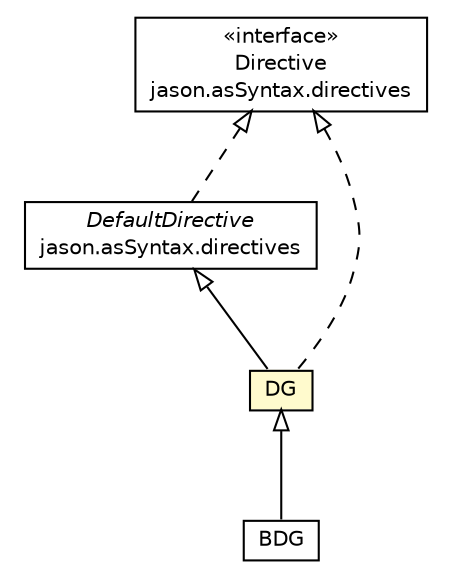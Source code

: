 #!/usr/local/bin/dot
#
# Class diagram 
# Generated by UMLGraph version R5_6 (http://www.umlgraph.org/)
#

digraph G {
	edge [fontname="Helvetica",fontsize=10,labelfontname="Helvetica",labelfontsize=10];
	node [fontname="Helvetica",fontsize=10,shape=plaintext];
	nodesep=0.25;
	ranksep=0.5;
	// jason.asSyntax.directives.Directive
	c23423 [label=<<table title="jason.asSyntax.directives.Directive" border="0" cellborder="1" cellspacing="0" cellpadding="2" port="p" href="../../directives/Directive.html">
		<tr><td><table border="0" cellspacing="0" cellpadding="1">
<tr><td align="center" balign="center"> &#171;interface&#187; </td></tr>
<tr><td align="center" balign="center"> Directive </td></tr>
<tr><td align="center" balign="center"> jason.asSyntax.directives </td></tr>
		</table></td></tr>
		</table>>, URL="../../directives/Directive.html", fontname="Helvetica", fontcolor="black", fontsize=10.0];
	// jason.asSyntax.directives.DefaultDirective
	c23424 [label=<<table title="jason.asSyntax.directives.DefaultDirective" border="0" cellborder="1" cellspacing="0" cellpadding="2" port="p" href="../../directives/DefaultDirective.html">
		<tr><td><table border="0" cellspacing="0" cellpadding="1">
<tr><td align="center" balign="center"><font face="Helvetica-Oblique"> DefaultDirective </font></td></tr>
<tr><td align="center" balign="center"> jason.asSyntax.directives </td></tr>
		</table></td></tr>
		</table>>, URL="../../directives/DefaultDirective.html", fontname="Helvetica", fontcolor="black", fontsize=10.0];
	// jason.asSyntax.patterns.goal.DG
	c23431 [label=<<table title="jason.asSyntax.patterns.goal.DG" border="0" cellborder="1" cellspacing="0" cellpadding="2" port="p" bgcolor="lemonChiffon" href="./DG.html">
		<tr><td><table border="0" cellspacing="0" cellpadding="1">
<tr><td align="center" balign="center"> DG </td></tr>
		</table></td></tr>
		</table>>, URL="./DG.html", fontname="Helvetica", fontcolor="black", fontsize=10.0];
	// jason.asSyntax.patterns.goal.BDG
	c23432 [label=<<table title="jason.asSyntax.patterns.goal.BDG" border="0" cellborder="1" cellspacing="0" cellpadding="2" port="p" href="./BDG.html">
		<tr><td><table border="0" cellspacing="0" cellpadding="1">
<tr><td align="center" balign="center"> BDG </td></tr>
		</table></td></tr>
		</table>>, URL="./BDG.html", fontname="Helvetica", fontcolor="black", fontsize=10.0];
	//jason.asSyntax.directives.DefaultDirective implements jason.asSyntax.directives.Directive
	c23423:p -> c23424:p [dir=back,arrowtail=empty,style=dashed];
	//jason.asSyntax.patterns.goal.DG extends jason.asSyntax.directives.DefaultDirective
	c23424:p -> c23431:p [dir=back,arrowtail=empty];
	//jason.asSyntax.patterns.goal.DG implements jason.asSyntax.directives.Directive
	c23423:p -> c23431:p [dir=back,arrowtail=empty,style=dashed];
	//jason.asSyntax.patterns.goal.BDG extends jason.asSyntax.patterns.goal.DG
	c23431:p -> c23432:p [dir=back,arrowtail=empty];
}


